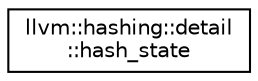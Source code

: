 digraph "Graphical Class Hierarchy"
{
  edge [fontname="Helvetica",fontsize="10",labelfontname="Helvetica",labelfontsize="10"];
  node [fontname="Helvetica",fontsize="10",shape=record];
  rankdir="LR";
  Node1 [label="llvm::hashing::detail\l::hash_state",height=0.2,width=0.4,color="black", fillcolor="white", style="filled",URL="$structllvm_1_1hashing_1_1detail_1_1hash__state.html",tooltip="The intermediate state used during hashing. "];
}
